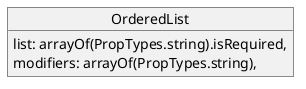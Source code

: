 @startuml

object OrderedList {
  list: arrayOf(PropTypes.string).isRequired,
  modifiers: arrayOf(PropTypes.string),
}

@enduml